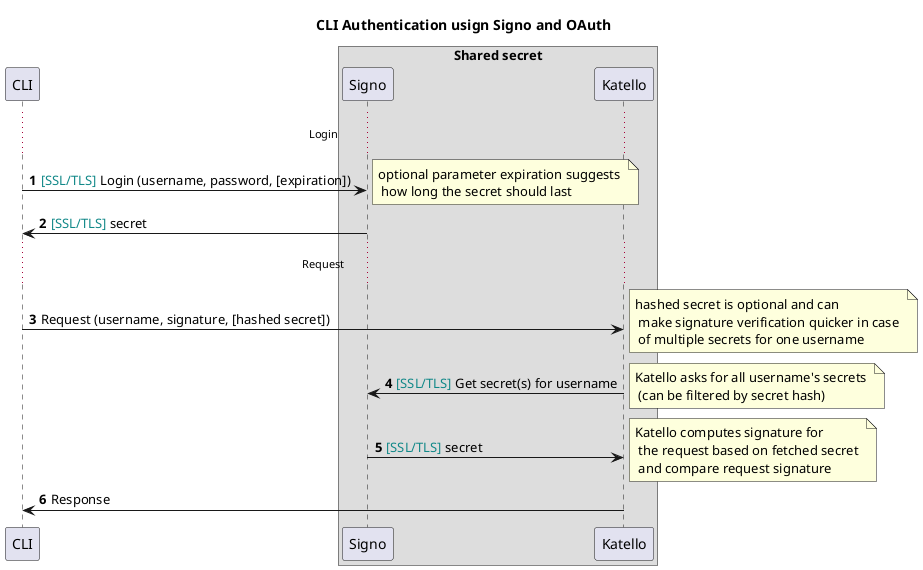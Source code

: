 @startuml

title CLI Authentication usign Signo and OAuth

participant CLI
box "Shared secret"
    participant Signo
    participant Katello
end box

autonumber

...Login...
CLI -> Signo : <color #118888>[SSL/TLS]</color> Login (username, password, [expiration])
note right : optional parameter expiration suggests \n how long the secret should last
Signo -> CLI : <color #118888>[SSL/TLS]</color> secret

...Request...
CLI -> Katello : Request (username, signature, [hashed secret])
note right : hashed secret is optional and can \n make signature verification quicker in case \n of multiple secrets for one username
Katello -> Signo : <color #118888>[SSL/TLS]</color> Get secret(s) for username
note right : Katello asks for all username's secrets \n (can be filtered by secret hash)
Signo -> Katello : <color #118888>[SSL/TLS]</color> secret
note right : Katello computes signature for \n the request based on fetched secret \n and compare request signature
Katello -> CLI : Response

@enduml

